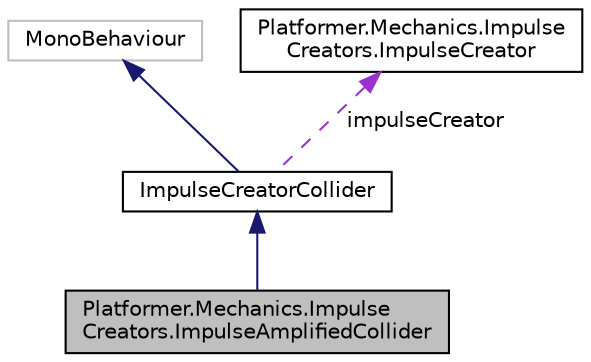 digraph "Platformer.Mechanics.ImpulseCreators.ImpulseAmplifiedCollider"
{
 // LATEX_PDF_SIZE
  edge [fontname="Helvetica",fontsize="10",labelfontname="Helvetica",labelfontsize="10"];
  node [fontname="Helvetica",fontsize="10",shape=record];
  Node1 [label="Platformer.Mechanics.Impulse\lCreators.ImpulseAmplifiedCollider",height=0.2,width=0.4,color="black", fillcolor="grey75", style="filled", fontcolor="black",tooltip="ImpulseCreatorCollider with a ImpulseCreator of the type ImpulseAmplifier"];
  Node2 -> Node1 [dir="back",color="midnightblue",fontsize="10",style="solid",fontname="Helvetica"];
  Node2 [label="ImpulseCreatorCollider",height=0.2,width=0.4,color="black", fillcolor="white", style="filled",URL="$class_platformer_1_1_mechanics_1_1_impulse_creators_1_1_impulse_creator_collider.html",tooltip="General class ImpulseCreators uses to manage collisión with KinematicObjects and impulse applied acco..."];
  Node3 -> Node2 [dir="back",color="midnightblue",fontsize="10",style="solid",fontname="Helvetica"];
  Node3 [label="MonoBehaviour",height=0.2,width=0.4,color="grey75", fillcolor="white", style="filled",tooltip=" "];
  Node4 -> Node2 [dir="back",color="darkorchid3",fontsize="10",style="dashed",label=" impulseCreator" ,fontname="Helvetica"];
  Node4 [label="Platformer.Mechanics.Impulse\lCreators.ImpulseCreator",height=0.2,width=0.4,color="black", fillcolor="white", style="filled",URL="$interface_platformer_1_1_mechanics_1_1_impulse_creators_1_1_impulse_creator.html",tooltip="Interface from which classes that impulses KinematicObjects will inherit"];
}

